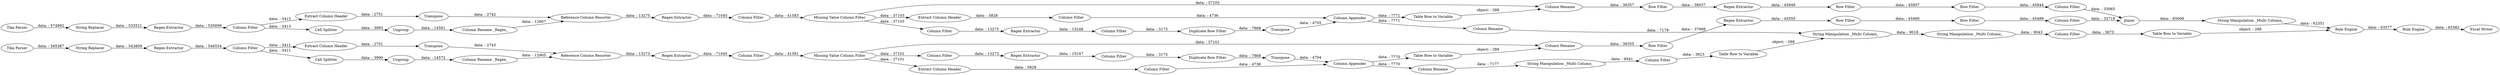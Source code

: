 digraph {
	"-5824581100794595791_53" [label=Ungroup]
	"-5824581100794595791_73" [label="Column Rename"]
	"-5824581100794595791_16" [label=Transpose]
	"-5824581100794595791_39" [label="Row Filter"]
	"-5824581100794595791_52" [label="Cell Splitter"]
	"-5824581100794595791_84" [label="String Manipulation _Multi Column_"]
	"-5824581100794595791_60" [label=Transpose]
	"-5824581100794595791_19" [label="Regex Extractor"]
	"-5824581100794595791_48" [label="Column Filter"]
	"-5824581100794595791_105" [label="Excel Writer"]
	"-5824581100794595791_74" [label="Column Rename"]
	"-5824581100794595791_80" [label="Column Filter"]
	"-5824581100794595791_17" [label="Regex Extractor"]
	"-5824581100794595791_37" [label="Column Rename"]
	"-5824581100794595791_103" [label="Column Filter"]
	"-5824581100794595791_64" [label="String Replacer"]
	"-5824581100794595791_25" [label="Extract Column Header"]
	"-5824581100794595791_13" [label="Column Rename _Regex_"]
	"-5824581100794595791_35" [label=Transpose]
	"-5824581100794595791_59" [label="Extract Column Header"]
	"-5824581100794595791_71" [label=Joiner]
	"-5824581100794595791_65" [label="Regex Extractor"]
	"-5824581100794595791_86" [label="Column Filter"]
	"-5824581100794595791_62" [label="Row Filter"]
	"-5824581100794595791_11" [label="Cell Splitter"]
	"-5824581100794595791_1" [label="Tika Parser"]
	"-5824581100794595791_67" [label="Row Filter"]
	"-5824581100794595791_15" [label="Extract Column Header"]
	"-5824581100794595791_66" [label="Regex Extractor"]
	"-5824581100794595791_45" [label="Regex Extractor"]
	"-5824581100794595791_99" [label="String Manipulation _Multi Column_"]
	"-5824581100794595791_46" [label="Column Filter"]
	"-5824581100794595791_24" [label="Column Filter"]
	"-5824581100794595791_21" [label="Column Filter"]
	"-5824581100794595791_101" [label="Rule Engine"]
	"-5824581100794595791_23" [label="Regex Extractor"]
	"-5824581100794595791_79" [label="String Manipulation _Multi Column_"]
	"-5824581100794595791_43" [label="Row Filter"]
	"-5824581100794595791_63" [label="Regex Extractor"]
	"-5824581100794595791_2" [label="Tika Parser"]
	"-5824581100794595791_22" [label="Missing Value Column Filter"]
	"-5824581100794595791_12" [label=Ungroup]
	"-5824581100794595791_47" [label="Extract Column Header"]
	"-5824581100794595791_27" [label="Column Filter"]
	"-5824581100794595791_42" [label="Row Filter"]
	"-5824581100794595791_70" [label="Row Filter"]
	"-5824581100794595791_97" [label="Rule Engine"]
	"-5824581100794595791_14" [label="Reference Column Resorter"]
	"-5824581100794595791_36" [label="Column Appender"]
	"-5824581100794595791_49" [label="Column Filter"]
	"-5824581100794595791_69" [label="Column Filter"]
	"-5824581100794595791_87" [label="Table Row to Variable"]
	"-5824581100794595791_57" [label="Column Appender"]
	"-5824581100794595791_41" [label="Regex Extractor"]
	"-5824581100794595791_68" [label="Column Filter"]
	"-5824581100794595791_58" [label="Column Rename"]
	"-5824581100794595791_91" [label="String Manipulation _Multi Column_"]
	"-5824581100794595791_55" [label="Column Rename _Regex_"]
	"-5824581100794595791_18" [label="String Replacer"]
	"-5824581100794595791_56" [label="Reference Column Resorter"]
	"-5824581100794595791_38" [label="Table Row to Variable"]
	"-5824581100794595791_50" [label="Duplicate Row Filter"]
	"-5824581100794595791_61" [label="Table Row to Variable"]
	"-5824581100794595791_28" [label="Duplicate Row Filter"]
	"-5824581100794595791_26" [label="Column Filter"]
	"-5824581100794595791_44" [label="Missing Value Column Filter"]
	"-5824581100794595791_54" [label=Transpose]
	"-5824581100794595791_20" [label="Column Filter"]
	"-5824581100794595791_102" [label="Column Filter"]
	"-5824581100794595791_88" [label="Table Row to Variable"]
	"-5824581100794595791_99" -> "-5824581100794595791_80" [label="data: : 9043"]
	"-5824581100794595791_102" -> "-5824581100794595791_71" [label="data: : 33065"]
	"-5824581100794595791_44" -> "-5824581100794595791_47" [label="data: : 37101"]
	"-5824581100794595791_87" -> "-5824581100794595791_79" [label="object: : 288"]
	"-5824581100794595791_12" -> "-5824581100794595791_13" [label="data: : 14581"]
	"-5824581100794595791_22" -> "-5824581100794595791_37" [label="data: : 37103"]
	"-5824581100794595791_23" -> "-5824581100794595791_27" [label="data: : 15248"]
	"-5824581100794595791_53" -> "-5824581100794595791_55" [label="data: : 14572"]
	"-5824581100794595791_1" -> "-5824581100794595791_64" [label="data: : 585387"]
	"-5824581100794595791_15" -> "-5824581100794595791_16" [label="data: : 2751"]
	"-5824581100794595791_64" -> "-5824581100794595791_65" [label="data: : 543809"]
	"-5824581100794595791_91" -> "-5824581100794595791_97" [label="data: : 62351"]
	"-5824581100794595791_42" -> "-5824581100794595791_43" [label="data: : 45857"]
	"-5824581100794595791_13" -> "-5824581100794595791_14" [label="data: : 12907"]
	"-5824581100794595791_62" -> "-5824581100794595791_66" [label="data: : 37998"]
	"-5824581100794595791_69" -> "-5824581100794595791_52" [label="data: : 3411"]
	"-5824581100794595791_59" -> "-5824581100794595791_60" [label="data: : 2751"]
	"-5824581100794595791_46" -> "-5824581100794595791_45" [label="data: : 13273"]
	"-5824581100794595791_11" -> "-5824581100794595791_12" [label="data: : 3993"]
	"-5824581100794595791_16" -> "-5824581100794595791_14" [label="data: : 2742"]
	"-5824581100794595791_54" -> "-5824581100794595791_57" [label="data: : 4704"]
	"-5824581100794595791_69" -> "-5824581100794595791_59" [label="data: : 3411"]
	"-5824581100794595791_24" -> "-5824581100794595791_23" [label="data: : 13275"]
	"-5824581100794595791_36" -> "-5824581100794595791_38" [label="data: : 7771"]
	"-5824581100794595791_70" -> "-5824581100794595791_103" [label="data: : 45489"]
	"-5824581100794595791_44" -> "-5824581100794595791_46" [label="data: : 37101"]
	"-5824581100794595791_68" -> "-5824581100794595791_44" [label="data: : 41581"]
	"-5824581100794595791_63" -> "-5824581100794595791_68" [label="data: : 71045"]
	"-5824581100794595791_17" -> "-5824581100794595791_20" [label="data: : 71045"]
	"-5824581100794595791_18" -> "-5824581100794595791_19" [label="data: : 533521"]
	"-5824581100794595791_74" -> "-5824581100794595791_79" [label="data: : 7179"]
	"-5824581100794595791_21" -> "-5824581100794595791_11" [label="data: : 3413"]
	"-5824581100794595791_38" -> "-5824581100794595791_37" [label="object: : 288"]
	"-5824581100794595791_60" -> "-5824581100794595791_56" [label="data: : 2743"]
	"-5824581100794595791_103" -> "-5824581100794595791_71" [label="data: : 32718"]
	"-5824581100794595791_66" -> "-5824581100794595791_67" [label="data: : 45555"]
	"-5824581100794595791_58" -> "-5824581100794595791_62" [label="data: : 36355"]
	"-5824581100794595791_22" -> "-5824581100794595791_25" [label="data: : 37103"]
	"-5824581100794595791_20" -> "-5824581100794595791_22" [label="data: : 41583"]
	"-5824581100794595791_48" -> "-5824581100794595791_57" [label="data: : 4736"]
	"-5824581100794595791_50" -> "-5824581100794595791_54" [label="data: : 7868"]
	"-5824581100794595791_43" -> "-5824581100794595791_102" [label="data: : 45844"]
	"-5824581100794595791_52" -> "-5824581100794595791_53" [label="data: : 3990"]
	"-5824581100794595791_2" -> "-5824581100794595791_18" [label="data: : 574992"]
	"-5824581100794595791_22" -> "-5824581100794595791_24" [label="data: : 37103"]
	"-5824581100794595791_88" -> "-5824581100794595791_97" [label="object: : 288"]
	"-5824581100794595791_44" -> "-5824581100794595791_58" [label="data: : 37101"]
	"-5824581100794595791_65" -> "-5824581100794595791_69" [label="data: : 546534"]
	"-5824581100794595791_57" -> "-5824581100794595791_61" [label="data: : 7770"]
	"-5824581100794595791_71" -> "-5824581100794595791_91" [label="data: : 65008"]
	"-5824581100794595791_67" -> "-5824581100794595791_70" [label="data: : 45490"]
	"-5824581100794595791_45" -> "-5824581100794595791_49" [label="data: : 15247"]
	"-5824581100794595791_25" -> "-5824581100794595791_26" [label="data: : 5828"]
	"-5824581100794595791_61" -> "-5824581100794595791_58" [label="object: : 288"]
	"-5824581100794595791_47" -> "-5824581100794595791_48" [label="data: : 5828"]
	"-5824581100794595791_97" -> "-5824581100794595791_101" [label="data: : 63577"]
	"-5824581100794595791_86" -> "-5824581100794595791_87" [label="data: : 3623"]
	"-5824581100794595791_37" -> "-5824581100794595791_39" [label="data: : 36357"]
	"-5824581100794595791_26" -> "-5824581100794595791_36" [label="data: : 4736"]
	"-5824581100794595791_84" -> "-5824581100794595791_86" [label="data: : 9041"]
	"-5824581100794595791_73" -> "-5824581100794595791_84" [label="data: : 7177"]
	"-5824581100794595791_55" -> "-5824581100794595791_56" [label="data: : 12905"]
	"-5824581100794595791_56" -> "-5824581100794595791_63" [label="data: : 13273"]
	"-5824581100794595791_80" -> "-5824581100794595791_88" [label="data: : 3673"]
	"-5824581100794595791_19" -> "-5824581100794595791_21" [label="data: : 535699"]
	"-5824581100794595791_41" -> "-5824581100794595791_42" [label="data: : 45949"]
	"-5824581100794595791_14" -> "-5824581100794595791_17" [label="data: : 13275"]
	"-5824581100794595791_35" -> "-5824581100794595791_36" [label="data: : 4705"]
	"-5824581100794595791_79" -> "-5824581100794595791_99" [label="data: : 9018"]
	"-5824581100794595791_57" -> "-5824581100794595791_73" [label="data: : 7770"]
	"-5824581100794595791_28" -> "-5824581100794595791_35" [label="data: : 7868"]
	"-5824581100794595791_49" -> "-5824581100794595791_50" [label="data: : 3173"]
	"-5824581100794595791_101" -> "-5824581100794595791_105" [label="data: : 65382"]
	"-5824581100794595791_21" -> "-5824581100794595791_15" [label="data: : 3413"]
	"-5824581100794595791_27" -> "-5824581100794595791_28" [label="data: : 3173"]
	"-5824581100794595791_39" -> "-5824581100794595791_41" [label="data: : 38037"]
	"-5824581100794595791_36" -> "-5824581100794595791_74" [label="data: : 7771"]
	rankdir=LR
}
